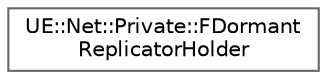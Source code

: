 digraph "Graphical Class Hierarchy"
{
 // INTERACTIVE_SVG=YES
 // LATEX_PDF_SIZE
  bgcolor="transparent";
  edge [fontname=Helvetica,fontsize=10,labelfontname=Helvetica,labelfontsize=10];
  node [fontname=Helvetica,fontsize=10,shape=box,height=0.2,width=0.4];
  rankdir="LR";
  Node0 [id="Node000000",label="UE::Net::Private::FDormant\lReplicatorHolder",height=0.2,width=0.4,color="grey40", fillcolor="white", style="filled",URL="$dd/d50/structUE_1_1Net_1_1Private_1_1FDormantReplicatorHolder.html",tooltip="Container that stores the object replicators of dormant actors and their subobjects."];
}
